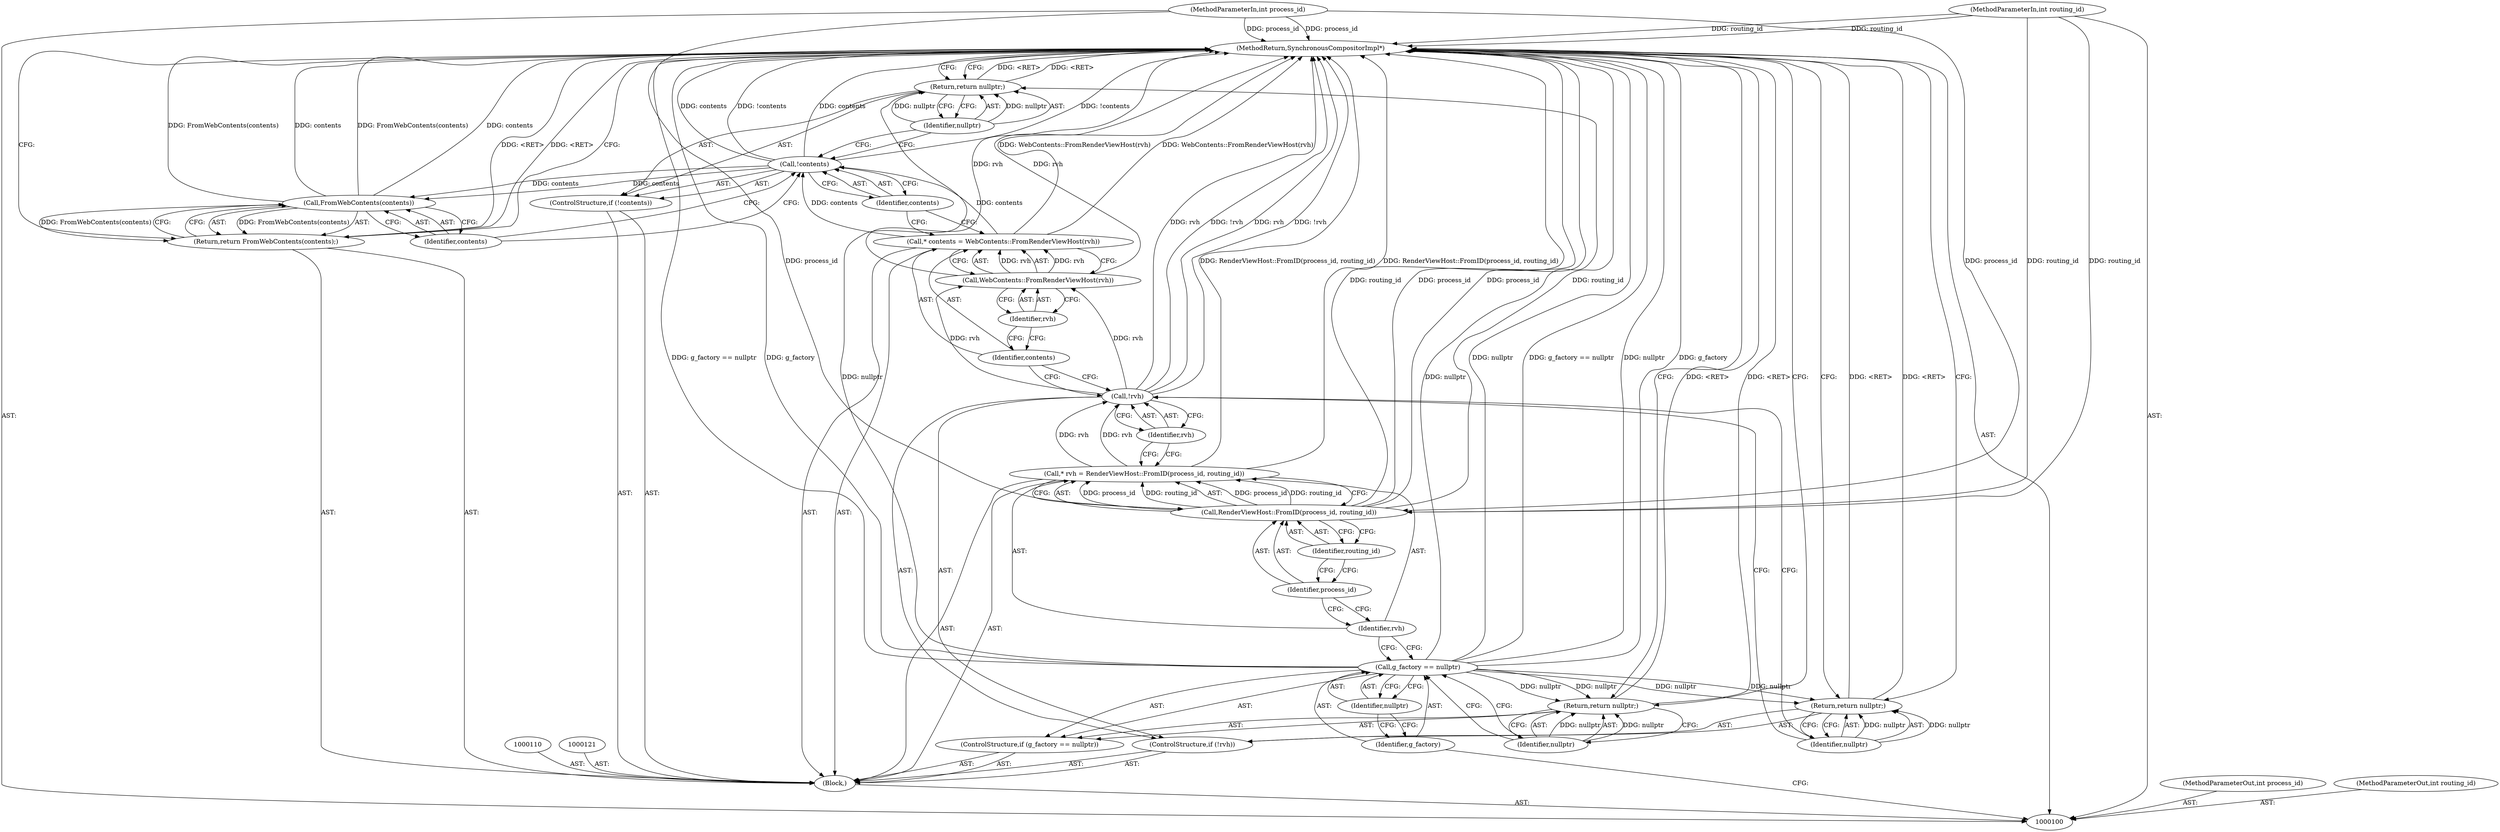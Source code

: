 digraph "0_Chrome_0e3d721470add955c056e3051614f58c7220e85b_6" {
"1000134" [label="(MethodReturn,SynchronousCompositorImpl*)"];
"1000101" [label="(MethodParameterIn,int process_id)"];
"1000169" [label="(MethodParameterOut,int process_id)"];
"1000130" [label="(Identifier,nullptr)"];
"1000129" [label="(Return,return nullptr;)"];
"1000132" [label="(Call,FromWebContents(contents))"];
"1000133" [label="(Identifier,contents)"];
"1000131" [label="(Return,return FromWebContents(contents);)"];
"1000102" [label="(MethodParameterIn,int routing_id)"];
"1000170" [label="(MethodParameterOut,int routing_id)"];
"1000103" [label="(Block,)"];
"1000107" [label="(Identifier,nullptr)"];
"1000104" [label="(ControlStructure,if (g_factory == nullptr))"];
"1000105" [label="(Call,g_factory == nullptr)"];
"1000106" [label="(Identifier,g_factory)"];
"1000109" [label="(Identifier,nullptr)"];
"1000108" [label="(Return,return nullptr;)"];
"1000111" [label="(Call,* rvh = RenderViewHost::FromID(process_id, routing_id))"];
"1000112" [label="(Identifier,rvh)"];
"1000113" [label="(Call,RenderViewHost::FromID(process_id, routing_id))"];
"1000114" [label="(Identifier,process_id)"];
"1000115" [label="(Identifier,routing_id)"];
"1000116" [label="(ControlStructure,if (!rvh))"];
"1000117" [label="(Call,!rvh)"];
"1000118" [label="(Identifier,rvh)"];
"1000120" [label="(Identifier,nullptr)"];
"1000119" [label="(Return,return nullptr;)"];
"1000122" [label="(Call,* contents = WebContents::FromRenderViewHost(rvh))"];
"1000123" [label="(Identifier,contents)"];
"1000124" [label="(Call,WebContents::FromRenderViewHost(rvh))"];
"1000125" [label="(Identifier,rvh)"];
"1000126" [label="(ControlStructure,if (!contents))"];
"1000127" [label="(Call,!contents)"];
"1000128" [label="(Identifier,contents)"];
"1000134" -> "1000100"  [label="AST: "];
"1000134" -> "1000108"  [label="CFG: "];
"1000134" -> "1000119"  [label="CFG: "];
"1000134" -> "1000129"  [label="CFG: "];
"1000134" -> "1000131"  [label="CFG: "];
"1000108" -> "1000134"  [label="DDG: <RET>"];
"1000117" -> "1000134"  [label="DDG: !rvh"];
"1000117" -> "1000134"  [label="DDG: rvh"];
"1000124" -> "1000134"  [label="DDG: rvh"];
"1000105" -> "1000134"  [label="DDG: nullptr"];
"1000105" -> "1000134"  [label="DDG: g_factory == nullptr"];
"1000105" -> "1000134"  [label="DDG: g_factory"];
"1000113" -> "1000134"  [label="DDG: process_id"];
"1000113" -> "1000134"  [label="DDG: routing_id"];
"1000132" -> "1000134"  [label="DDG: FromWebContents(contents)"];
"1000132" -> "1000134"  [label="DDG: contents"];
"1000127" -> "1000134"  [label="DDG: !contents"];
"1000127" -> "1000134"  [label="DDG: contents"];
"1000122" -> "1000134"  [label="DDG: WebContents::FromRenderViewHost(rvh)"];
"1000102" -> "1000134"  [label="DDG: routing_id"];
"1000111" -> "1000134"  [label="DDG: RenderViewHost::FromID(process_id, routing_id)"];
"1000101" -> "1000134"  [label="DDG: process_id"];
"1000119" -> "1000134"  [label="DDG: <RET>"];
"1000129" -> "1000134"  [label="DDG: <RET>"];
"1000131" -> "1000134"  [label="DDG: <RET>"];
"1000101" -> "1000100"  [label="AST: "];
"1000101" -> "1000134"  [label="DDG: process_id"];
"1000101" -> "1000113"  [label="DDG: process_id"];
"1000169" -> "1000100"  [label="AST: "];
"1000130" -> "1000129"  [label="AST: "];
"1000130" -> "1000127"  [label="CFG: "];
"1000129" -> "1000130"  [label="CFG: "];
"1000130" -> "1000129"  [label="DDG: nullptr"];
"1000129" -> "1000126"  [label="AST: "];
"1000129" -> "1000130"  [label="CFG: "];
"1000130" -> "1000129"  [label="AST: "];
"1000134" -> "1000129"  [label="CFG: "];
"1000129" -> "1000134"  [label="DDG: <RET>"];
"1000130" -> "1000129"  [label="DDG: nullptr"];
"1000105" -> "1000129"  [label="DDG: nullptr"];
"1000132" -> "1000131"  [label="AST: "];
"1000132" -> "1000133"  [label="CFG: "];
"1000133" -> "1000132"  [label="AST: "];
"1000131" -> "1000132"  [label="CFG: "];
"1000132" -> "1000134"  [label="DDG: FromWebContents(contents)"];
"1000132" -> "1000134"  [label="DDG: contents"];
"1000132" -> "1000131"  [label="DDG: FromWebContents(contents)"];
"1000127" -> "1000132"  [label="DDG: contents"];
"1000133" -> "1000132"  [label="AST: "];
"1000133" -> "1000127"  [label="CFG: "];
"1000132" -> "1000133"  [label="CFG: "];
"1000131" -> "1000103"  [label="AST: "];
"1000131" -> "1000132"  [label="CFG: "];
"1000132" -> "1000131"  [label="AST: "];
"1000134" -> "1000131"  [label="CFG: "];
"1000131" -> "1000134"  [label="DDG: <RET>"];
"1000132" -> "1000131"  [label="DDG: FromWebContents(contents)"];
"1000102" -> "1000100"  [label="AST: "];
"1000102" -> "1000134"  [label="DDG: routing_id"];
"1000102" -> "1000113"  [label="DDG: routing_id"];
"1000170" -> "1000100"  [label="AST: "];
"1000103" -> "1000100"  [label="AST: "];
"1000104" -> "1000103"  [label="AST: "];
"1000110" -> "1000103"  [label="AST: "];
"1000111" -> "1000103"  [label="AST: "];
"1000116" -> "1000103"  [label="AST: "];
"1000121" -> "1000103"  [label="AST: "];
"1000122" -> "1000103"  [label="AST: "];
"1000126" -> "1000103"  [label="AST: "];
"1000131" -> "1000103"  [label="AST: "];
"1000107" -> "1000105"  [label="AST: "];
"1000107" -> "1000106"  [label="CFG: "];
"1000105" -> "1000107"  [label="CFG: "];
"1000104" -> "1000103"  [label="AST: "];
"1000105" -> "1000104"  [label="AST: "];
"1000108" -> "1000104"  [label="AST: "];
"1000105" -> "1000104"  [label="AST: "];
"1000105" -> "1000107"  [label="CFG: "];
"1000106" -> "1000105"  [label="AST: "];
"1000107" -> "1000105"  [label="AST: "];
"1000109" -> "1000105"  [label="CFG: "];
"1000112" -> "1000105"  [label="CFG: "];
"1000105" -> "1000134"  [label="DDG: nullptr"];
"1000105" -> "1000134"  [label="DDG: g_factory == nullptr"];
"1000105" -> "1000134"  [label="DDG: g_factory"];
"1000105" -> "1000108"  [label="DDG: nullptr"];
"1000105" -> "1000119"  [label="DDG: nullptr"];
"1000105" -> "1000129"  [label="DDG: nullptr"];
"1000106" -> "1000105"  [label="AST: "];
"1000106" -> "1000100"  [label="CFG: "];
"1000107" -> "1000106"  [label="CFG: "];
"1000109" -> "1000108"  [label="AST: "];
"1000109" -> "1000105"  [label="CFG: "];
"1000108" -> "1000109"  [label="CFG: "];
"1000109" -> "1000108"  [label="DDG: nullptr"];
"1000108" -> "1000104"  [label="AST: "];
"1000108" -> "1000109"  [label="CFG: "];
"1000109" -> "1000108"  [label="AST: "];
"1000134" -> "1000108"  [label="CFG: "];
"1000108" -> "1000134"  [label="DDG: <RET>"];
"1000109" -> "1000108"  [label="DDG: nullptr"];
"1000105" -> "1000108"  [label="DDG: nullptr"];
"1000111" -> "1000103"  [label="AST: "];
"1000111" -> "1000113"  [label="CFG: "];
"1000112" -> "1000111"  [label="AST: "];
"1000113" -> "1000111"  [label="AST: "];
"1000118" -> "1000111"  [label="CFG: "];
"1000111" -> "1000134"  [label="DDG: RenderViewHost::FromID(process_id, routing_id)"];
"1000113" -> "1000111"  [label="DDG: process_id"];
"1000113" -> "1000111"  [label="DDG: routing_id"];
"1000111" -> "1000117"  [label="DDG: rvh"];
"1000112" -> "1000111"  [label="AST: "];
"1000112" -> "1000105"  [label="CFG: "];
"1000114" -> "1000112"  [label="CFG: "];
"1000113" -> "1000111"  [label="AST: "];
"1000113" -> "1000115"  [label="CFG: "];
"1000114" -> "1000113"  [label="AST: "];
"1000115" -> "1000113"  [label="AST: "];
"1000111" -> "1000113"  [label="CFG: "];
"1000113" -> "1000134"  [label="DDG: process_id"];
"1000113" -> "1000134"  [label="DDG: routing_id"];
"1000113" -> "1000111"  [label="DDG: process_id"];
"1000113" -> "1000111"  [label="DDG: routing_id"];
"1000101" -> "1000113"  [label="DDG: process_id"];
"1000102" -> "1000113"  [label="DDG: routing_id"];
"1000114" -> "1000113"  [label="AST: "];
"1000114" -> "1000112"  [label="CFG: "];
"1000115" -> "1000114"  [label="CFG: "];
"1000115" -> "1000113"  [label="AST: "];
"1000115" -> "1000114"  [label="CFG: "];
"1000113" -> "1000115"  [label="CFG: "];
"1000116" -> "1000103"  [label="AST: "];
"1000117" -> "1000116"  [label="AST: "];
"1000119" -> "1000116"  [label="AST: "];
"1000117" -> "1000116"  [label="AST: "];
"1000117" -> "1000118"  [label="CFG: "];
"1000118" -> "1000117"  [label="AST: "];
"1000120" -> "1000117"  [label="CFG: "];
"1000123" -> "1000117"  [label="CFG: "];
"1000117" -> "1000134"  [label="DDG: !rvh"];
"1000117" -> "1000134"  [label="DDG: rvh"];
"1000111" -> "1000117"  [label="DDG: rvh"];
"1000117" -> "1000124"  [label="DDG: rvh"];
"1000118" -> "1000117"  [label="AST: "];
"1000118" -> "1000111"  [label="CFG: "];
"1000117" -> "1000118"  [label="CFG: "];
"1000120" -> "1000119"  [label="AST: "];
"1000120" -> "1000117"  [label="CFG: "];
"1000119" -> "1000120"  [label="CFG: "];
"1000120" -> "1000119"  [label="DDG: nullptr"];
"1000119" -> "1000116"  [label="AST: "];
"1000119" -> "1000120"  [label="CFG: "];
"1000120" -> "1000119"  [label="AST: "];
"1000134" -> "1000119"  [label="CFG: "];
"1000119" -> "1000134"  [label="DDG: <RET>"];
"1000120" -> "1000119"  [label="DDG: nullptr"];
"1000105" -> "1000119"  [label="DDG: nullptr"];
"1000122" -> "1000103"  [label="AST: "];
"1000122" -> "1000124"  [label="CFG: "];
"1000123" -> "1000122"  [label="AST: "];
"1000124" -> "1000122"  [label="AST: "];
"1000128" -> "1000122"  [label="CFG: "];
"1000122" -> "1000134"  [label="DDG: WebContents::FromRenderViewHost(rvh)"];
"1000124" -> "1000122"  [label="DDG: rvh"];
"1000122" -> "1000127"  [label="DDG: contents"];
"1000123" -> "1000122"  [label="AST: "];
"1000123" -> "1000117"  [label="CFG: "];
"1000125" -> "1000123"  [label="CFG: "];
"1000124" -> "1000122"  [label="AST: "];
"1000124" -> "1000125"  [label="CFG: "];
"1000125" -> "1000124"  [label="AST: "];
"1000122" -> "1000124"  [label="CFG: "];
"1000124" -> "1000134"  [label="DDG: rvh"];
"1000124" -> "1000122"  [label="DDG: rvh"];
"1000117" -> "1000124"  [label="DDG: rvh"];
"1000125" -> "1000124"  [label="AST: "];
"1000125" -> "1000123"  [label="CFG: "];
"1000124" -> "1000125"  [label="CFG: "];
"1000126" -> "1000103"  [label="AST: "];
"1000127" -> "1000126"  [label="AST: "];
"1000129" -> "1000126"  [label="AST: "];
"1000127" -> "1000126"  [label="AST: "];
"1000127" -> "1000128"  [label="CFG: "];
"1000128" -> "1000127"  [label="AST: "];
"1000130" -> "1000127"  [label="CFG: "];
"1000133" -> "1000127"  [label="CFG: "];
"1000127" -> "1000134"  [label="DDG: !contents"];
"1000127" -> "1000134"  [label="DDG: contents"];
"1000122" -> "1000127"  [label="DDG: contents"];
"1000127" -> "1000132"  [label="DDG: contents"];
"1000128" -> "1000127"  [label="AST: "];
"1000128" -> "1000122"  [label="CFG: "];
"1000127" -> "1000128"  [label="CFG: "];
}
